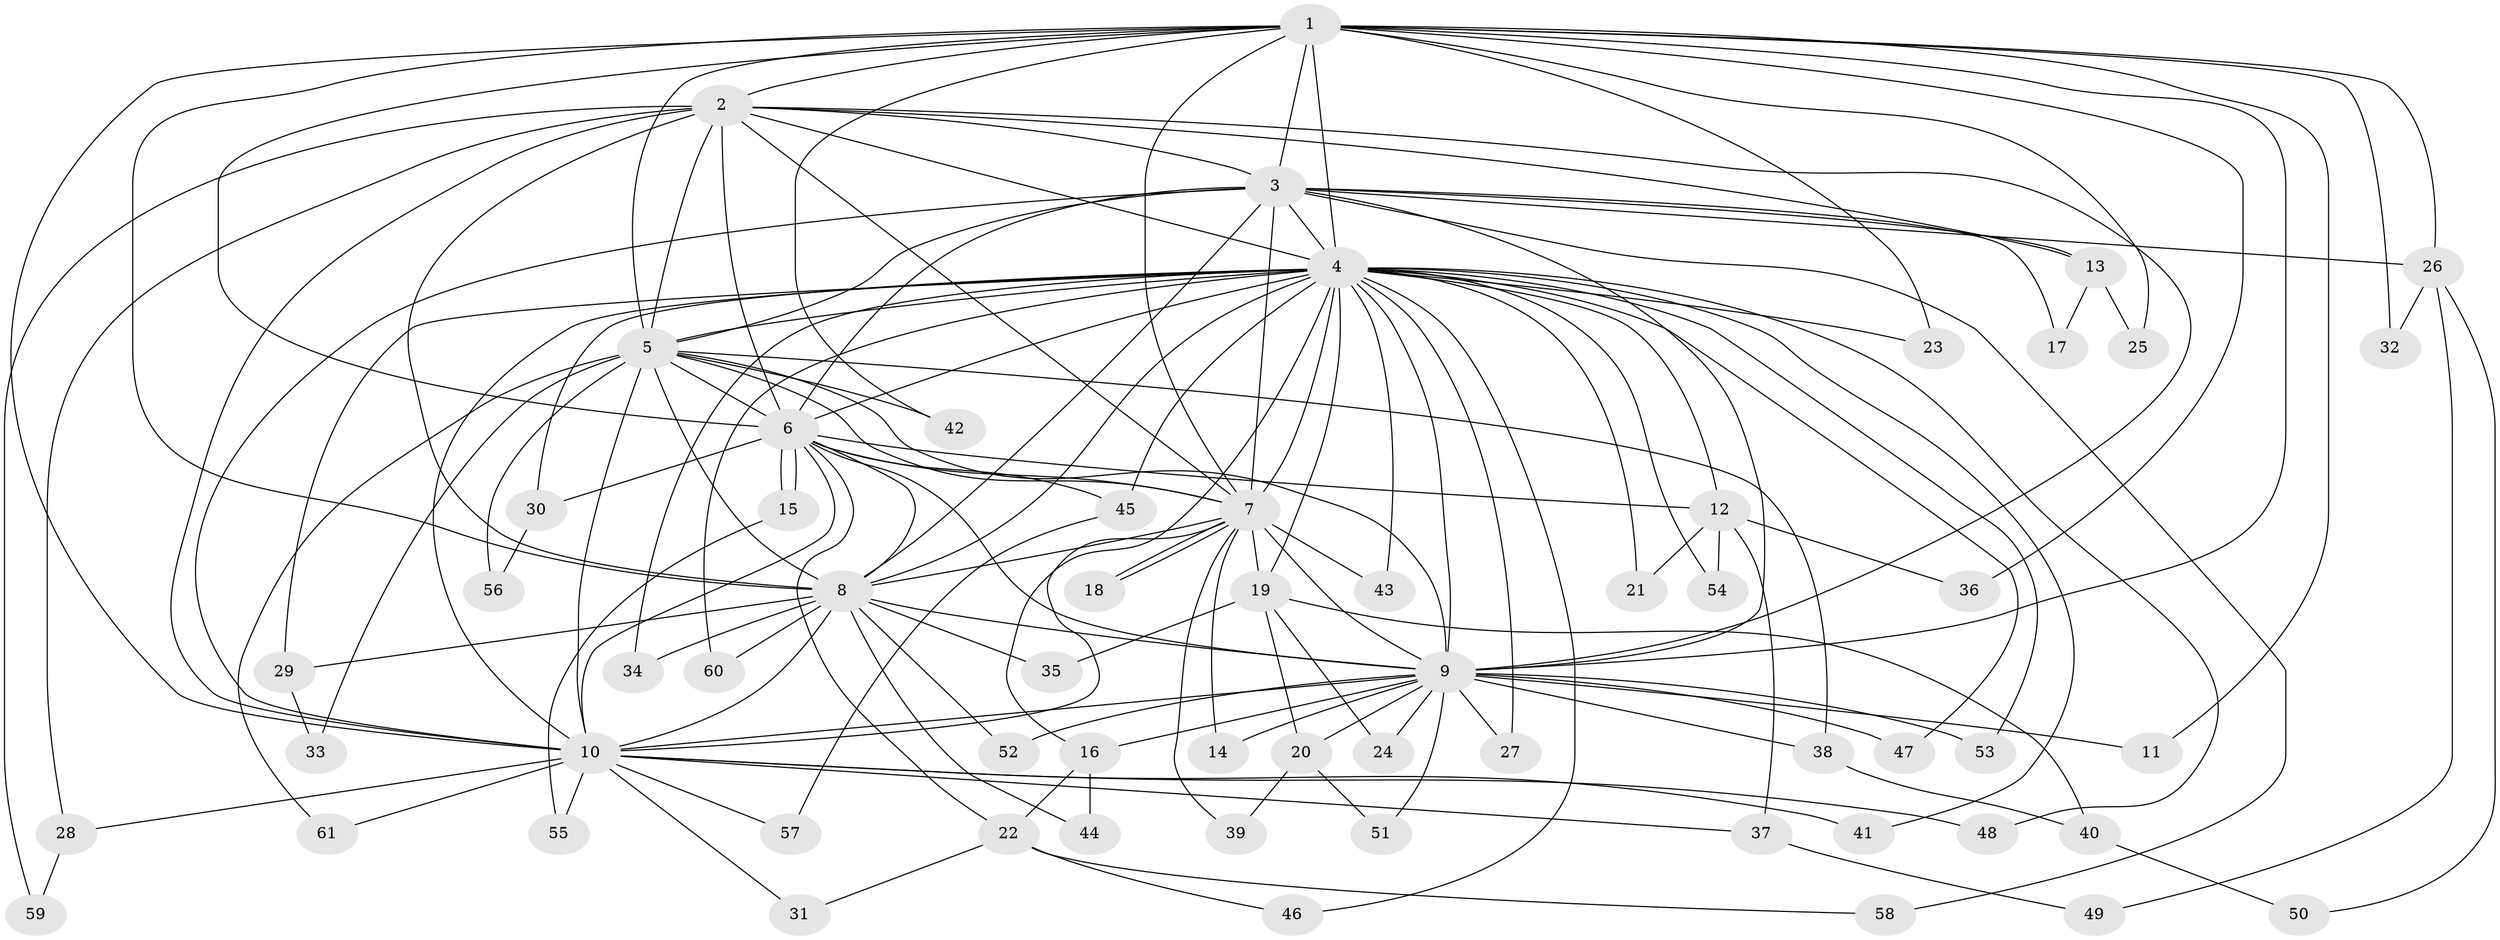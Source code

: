 // coarse degree distribution, {12: 0.06666666666666667, 8: 0.03333333333333333, 10: 0.03333333333333333, 19: 0.03333333333333333, 13: 0.03333333333333333, 9: 0.03333333333333333, 2: 0.4666666666666667, 5: 0.06666666666666667, 4: 0.13333333333333333, 1: 0.03333333333333333, 3: 0.06666666666666667}
// Generated by graph-tools (version 1.1) at 2025/17/03/04/25 18:17:29]
// undirected, 61 vertices, 147 edges
graph export_dot {
graph [start="1"]
  node [color=gray90,style=filled];
  1;
  2;
  3;
  4;
  5;
  6;
  7;
  8;
  9;
  10;
  11;
  12;
  13;
  14;
  15;
  16;
  17;
  18;
  19;
  20;
  21;
  22;
  23;
  24;
  25;
  26;
  27;
  28;
  29;
  30;
  31;
  32;
  33;
  34;
  35;
  36;
  37;
  38;
  39;
  40;
  41;
  42;
  43;
  44;
  45;
  46;
  47;
  48;
  49;
  50;
  51;
  52;
  53;
  54;
  55;
  56;
  57;
  58;
  59;
  60;
  61;
  1 -- 2;
  1 -- 3;
  1 -- 4;
  1 -- 5;
  1 -- 6;
  1 -- 7;
  1 -- 8;
  1 -- 9;
  1 -- 10;
  1 -- 11;
  1 -- 23;
  1 -- 25;
  1 -- 26;
  1 -- 32;
  1 -- 36;
  1 -- 42;
  2 -- 3;
  2 -- 4;
  2 -- 5;
  2 -- 6;
  2 -- 7;
  2 -- 8;
  2 -- 9;
  2 -- 10;
  2 -- 13;
  2 -- 28;
  2 -- 59;
  3 -- 4;
  3 -- 5;
  3 -- 6;
  3 -- 7;
  3 -- 8;
  3 -- 9;
  3 -- 10;
  3 -- 13;
  3 -- 17;
  3 -- 26;
  3 -- 58;
  4 -- 5;
  4 -- 6;
  4 -- 7;
  4 -- 8;
  4 -- 9;
  4 -- 10;
  4 -- 12;
  4 -- 16;
  4 -- 19;
  4 -- 21;
  4 -- 23;
  4 -- 27;
  4 -- 29;
  4 -- 30;
  4 -- 34;
  4 -- 41;
  4 -- 43;
  4 -- 45;
  4 -- 46;
  4 -- 47;
  4 -- 48;
  4 -- 53;
  4 -- 54;
  4 -- 60;
  5 -- 6;
  5 -- 7;
  5 -- 8;
  5 -- 9;
  5 -- 10;
  5 -- 33;
  5 -- 38;
  5 -- 42;
  5 -- 56;
  5 -- 61;
  6 -- 7;
  6 -- 8;
  6 -- 9;
  6 -- 10;
  6 -- 12;
  6 -- 15;
  6 -- 15;
  6 -- 22;
  6 -- 30;
  6 -- 45;
  7 -- 8;
  7 -- 9;
  7 -- 10;
  7 -- 14;
  7 -- 18;
  7 -- 18;
  7 -- 19;
  7 -- 39;
  7 -- 43;
  8 -- 9;
  8 -- 10;
  8 -- 29;
  8 -- 34;
  8 -- 35;
  8 -- 44;
  8 -- 52;
  8 -- 60;
  9 -- 10;
  9 -- 11;
  9 -- 14;
  9 -- 16;
  9 -- 20;
  9 -- 24;
  9 -- 27;
  9 -- 38;
  9 -- 47;
  9 -- 51;
  9 -- 52;
  9 -- 53;
  10 -- 28;
  10 -- 31;
  10 -- 37;
  10 -- 41;
  10 -- 48;
  10 -- 55;
  10 -- 57;
  10 -- 61;
  12 -- 21;
  12 -- 36;
  12 -- 37;
  12 -- 54;
  13 -- 17;
  13 -- 25;
  15 -- 55;
  16 -- 22;
  16 -- 44;
  19 -- 20;
  19 -- 24;
  19 -- 35;
  19 -- 40;
  20 -- 39;
  20 -- 51;
  22 -- 31;
  22 -- 46;
  22 -- 58;
  26 -- 32;
  26 -- 49;
  26 -- 50;
  28 -- 59;
  29 -- 33;
  30 -- 56;
  37 -- 49;
  38 -- 40;
  40 -- 50;
  45 -- 57;
}
